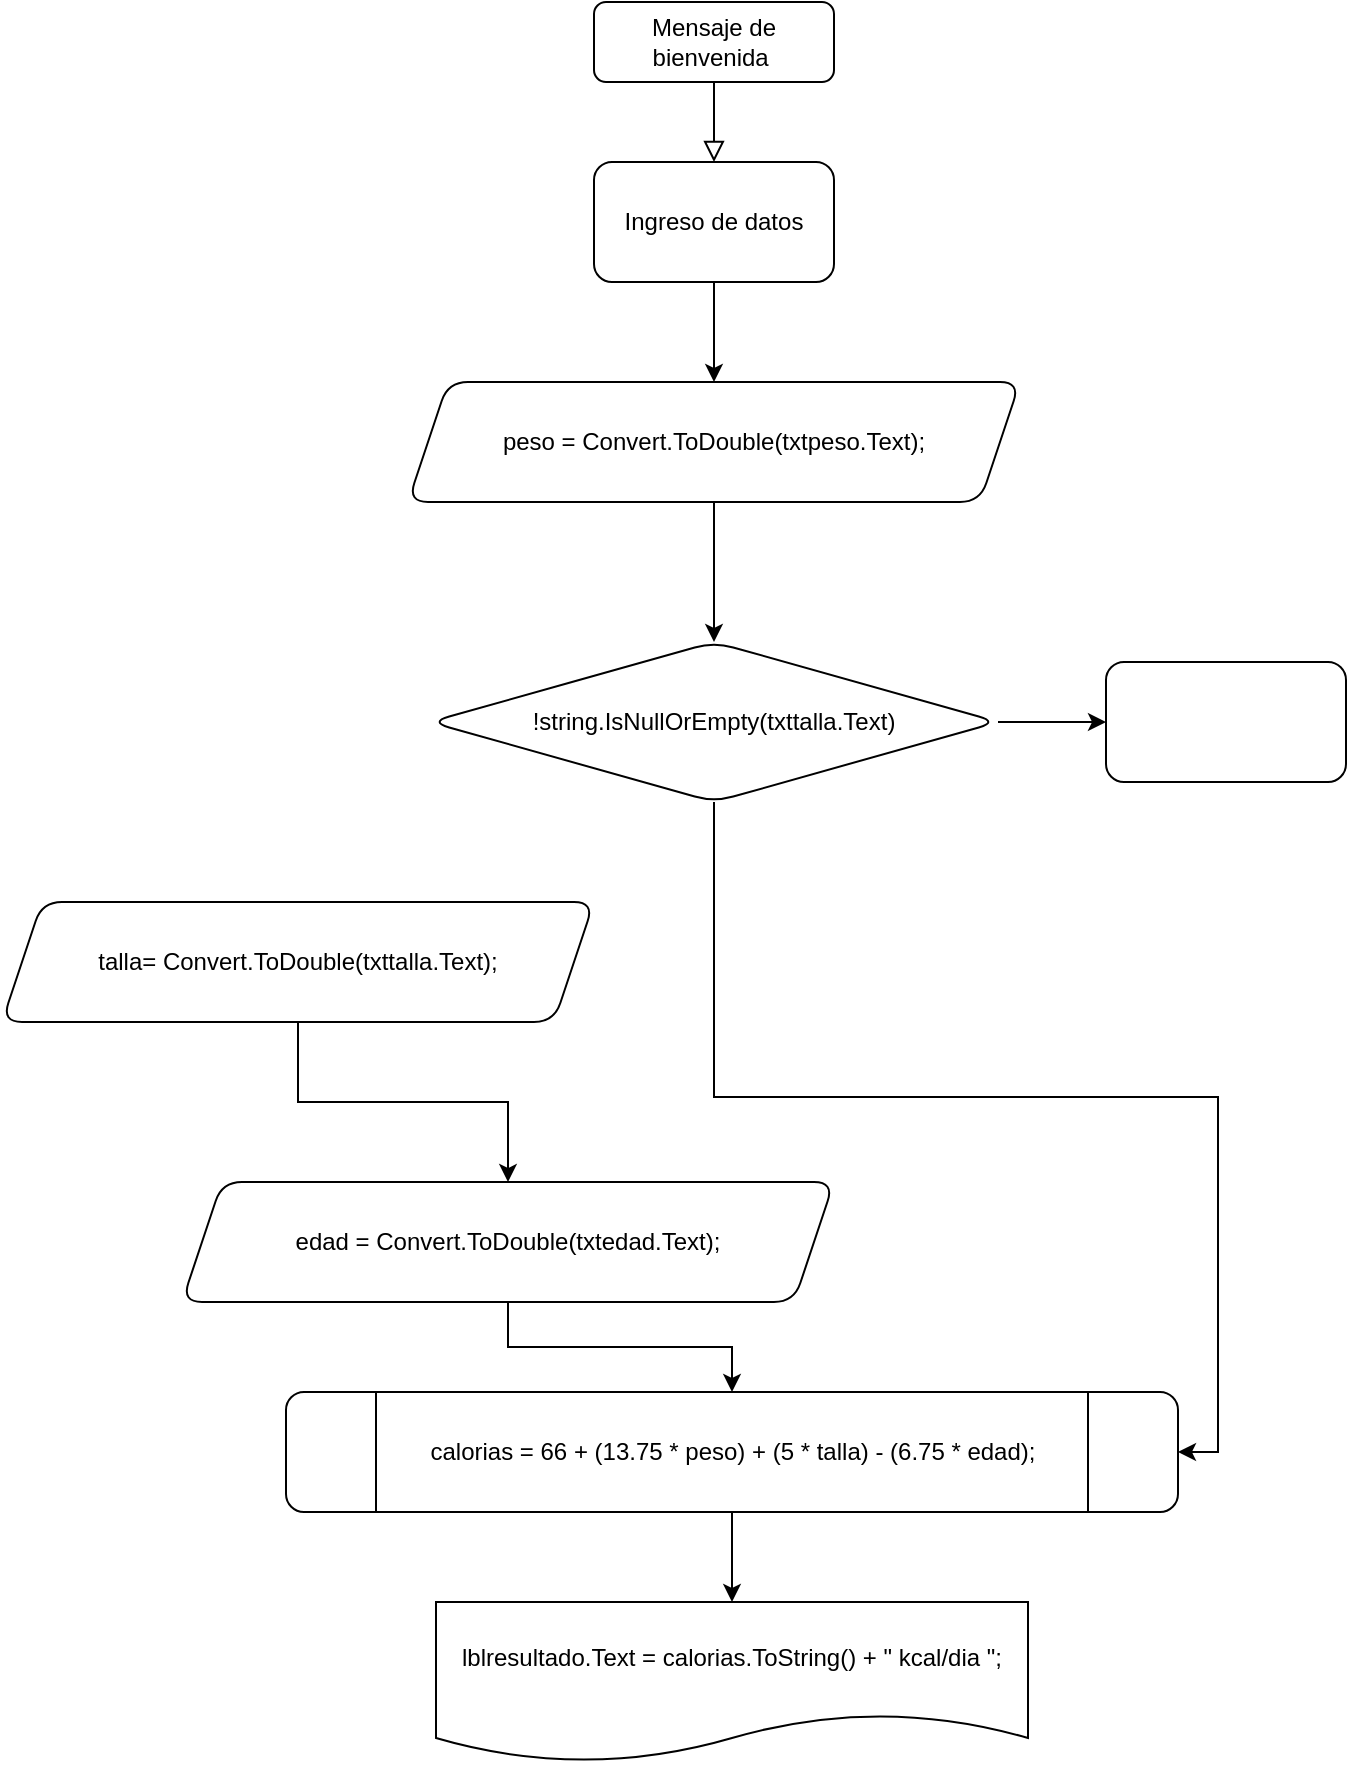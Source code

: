 <mxfile version="21.6.2" type="github">
  <diagram id="C5RBs43oDa-KdzZeNtuy" name="Page-1">
    <mxGraphModel dx="996" dy="549" grid="1" gridSize="10" guides="1" tooltips="1" connect="1" arrows="1" fold="1" page="1" pageScale="1" pageWidth="827" pageHeight="1169" math="0" shadow="0">
      <root>
        <mxCell id="WIyWlLk6GJQsqaUBKTNV-0" />
        <mxCell id="WIyWlLk6GJQsqaUBKTNV-1" parent="WIyWlLk6GJQsqaUBKTNV-0" />
        <mxCell id="WIyWlLk6GJQsqaUBKTNV-3" value="Mensaje de bienvenida&amp;nbsp;" style="rounded=1;whiteSpace=wrap;html=1;fontSize=12;glass=0;strokeWidth=1;shadow=0;" parent="WIyWlLk6GJQsqaUBKTNV-1" vertex="1">
          <mxGeometry x="354" y="60" width="120" height="40" as="geometry" />
        </mxCell>
        <mxCell id="oFDpxJeYynIPH8nCqKxO-1" value="" style="rounded=0;html=1;jettySize=auto;orthogonalLoop=1;fontSize=11;endArrow=block;endFill=0;endSize=8;strokeWidth=1;shadow=0;labelBackgroundColor=none;edgeStyle=orthogonalEdgeStyle;" edge="1" parent="WIyWlLk6GJQsqaUBKTNV-1" source="WIyWlLk6GJQsqaUBKTNV-3" target="oFDpxJeYynIPH8nCqKxO-0">
          <mxGeometry relative="1" as="geometry">
            <mxPoint x="414" y="100" as="sourcePoint" />
            <mxPoint x="414" y="150" as="targetPoint" />
          </mxGeometry>
        </mxCell>
        <mxCell id="oFDpxJeYynIPH8nCqKxO-9" value="" style="edgeStyle=orthogonalEdgeStyle;rounded=0;orthogonalLoop=1;jettySize=auto;html=1;" edge="1" parent="WIyWlLk6GJQsqaUBKTNV-1" source="oFDpxJeYynIPH8nCqKxO-0" target="oFDpxJeYynIPH8nCqKxO-8">
          <mxGeometry relative="1" as="geometry" />
        </mxCell>
        <mxCell id="oFDpxJeYynIPH8nCqKxO-0" value="Ingreso de datos" style="rounded=1;whiteSpace=wrap;html=1;" vertex="1" parent="WIyWlLk6GJQsqaUBKTNV-1">
          <mxGeometry x="354" y="140" width="120" height="60" as="geometry" />
        </mxCell>
        <mxCell id="oFDpxJeYynIPH8nCqKxO-31" value="" style="edgeStyle=orthogonalEdgeStyle;rounded=0;orthogonalLoop=1;jettySize=auto;html=1;" edge="1" parent="WIyWlLk6GJQsqaUBKTNV-1" source="oFDpxJeYynIPH8nCqKxO-8" target="oFDpxJeYynIPH8nCqKxO-30">
          <mxGeometry relative="1" as="geometry" />
        </mxCell>
        <mxCell id="oFDpxJeYynIPH8nCqKxO-8" value="peso = Convert.ToDouble(txtpeso.Text);" style="shape=parallelogram;perimeter=parallelogramPerimeter;whiteSpace=wrap;html=1;fixedSize=1;rounded=1;" vertex="1" parent="WIyWlLk6GJQsqaUBKTNV-1">
          <mxGeometry x="261" y="250" width="306" height="60" as="geometry" />
        </mxCell>
        <mxCell id="oFDpxJeYynIPH8nCqKxO-13" value="" style="edgeStyle=orthogonalEdgeStyle;rounded=0;orthogonalLoop=1;jettySize=auto;html=1;" edge="1" parent="WIyWlLk6GJQsqaUBKTNV-1" source="oFDpxJeYynIPH8nCqKxO-10" target="oFDpxJeYynIPH8nCqKxO-12">
          <mxGeometry relative="1" as="geometry" />
        </mxCell>
        <mxCell id="oFDpxJeYynIPH8nCqKxO-10" value="talla= Convert.ToDouble(txttalla.Text);" style="shape=parallelogram;perimeter=parallelogramPerimeter;whiteSpace=wrap;html=1;fixedSize=1;rounded=1;" vertex="1" parent="WIyWlLk6GJQsqaUBKTNV-1">
          <mxGeometry x="58" y="510" width="296" height="60" as="geometry" />
        </mxCell>
        <mxCell id="oFDpxJeYynIPH8nCqKxO-15" value="" style="edgeStyle=orthogonalEdgeStyle;rounded=0;orthogonalLoop=1;jettySize=auto;html=1;" edge="1" parent="WIyWlLk6GJQsqaUBKTNV-1" source="oFDpxJeYynIPH8nCqKxO-12" target="oFDpxJeYynIPH8nCqKxO-14">
          <mxGeometry relative="1" as="geometry" />
        </mxCell>
        <mxCell id="oFDpxJeYynIPH8nCqKxO-12" value="edad = Convert.ToDouble(txtedad.Text);" style="shape=parallelogram;perimeter=parallelogramPerimeter;whiteSpace=wrap;html=1;fixedSize=1;rounded=1;" vertex="1" parent="WIyWlLk6GJQsqaUBKTNV-1">
          <mxGeometry x="148" y="650" width="326" height="60" as="geometry" />
        </mxCell>
        <mxCell id="oFDpxJeYynIPH8nCqKxO-17" value="" style="edgeStyle=orthogonalEdgeStyle;rounded=0;orthogonalLoop=1;jettySize=auto;html=1;" edge="1" parent="WIyWlLk6GJQsqaUBKTNV-1" source="oFDpxJeYynIPH8nCqKxO-14" target="oFDpxJeYynIPH8nCqKxO-16">
          <mxGeometry relative="1" as="geometry" />
        </mxCell>
        <mxCell id="oFDpxJeYynIPH8nCqKxO-14" value="calorias = 66 + (13.75 * peso) + (5 * talla) - (6.75 * edad);" style="shape=process;whiteSpace=wrap;html=1;backgroundOutline=1;rounded=1;" vertex="1" parent="WIyWlLk6GJQsqaUBKTNV-1">
          <mxGeometry x="200" y="755" width="446" height="60" as="geometry" />
        </mxCell>
        <mxCell id="oFDpxJeYynIPH8nCqKxO-16" value="lblresultado.Text = calorias.ToString() + &quot; kcal/dia &quot;;" style="shape=document;whiteSpace=wrap;html=1;boundedLbl=1;rounded=1;" vertex="1" parent="WIyWlLk6GJQsqaUBKTNV-1">
          <mxGeometry x="275" y="860" width="296" height="80" as="geometry" />
        </mxCell>
        <mxCell id="oFDpxJeYynIPH8nCqKxO-33" value="" style="edgeStyle=orthogonalEdgeStyle;rounded=0;orthogonalLoop=1;jettySize=auto;html=1;" edge="1" parent="WIyWlLk6GJQsqaUBKTNV-1" source="oFDpxJeYynIPH8nCqKxO-30" target="oFDpxJeYynIPH8nCqKxO-32">
          <mxGeometry relative="1" as="geometry" />
        </mxCell>
        <mxCell id="oFDpxJeYynIPH8nCqKxO-34" style="edgeStyle=orthogonalEdgeStyle;rounded=0;orthogonalLoop=1;jettySize=auto;html=1;exitX=0.5;exitY=1;exitDx=0;exitDy=0;entryX=1;entryY=0.5;entryDx=0;entryDy=0;" edge="1" parent="WIyWlLk6GJQsqaUBKTNV-1" source="oFDpxJeYynIPH8nCqKxO-30" target="oFDpxJeYynIPH8nCqKxO-14">
          <mxGeometry relative="1" as="geometry" />
        </mxCell>
        <mxCell id="oFDpxJeYynIPH8nCqKxO-30" value="!string.IsNullOrEmpty(txttalla.Text)" style="rhombus;whiteSpace=wrap;html=1;rounded=1;" vertex="1" parent="WIyWlLk6GJQsqaUBKTNV-1">
          <mxGeometry x="272" y="380" width="284" height="80" as="geometry" />
        </mxCell>
        <mxCell id="oFDpxJeYynIPH8nCqKxO-32" value="" style="whiteSpace=wrap;html=1;rounded=1;" vertex="1" parent="WIyWlLk6GJQsqaUBKTNV-1">
          <mxGeometry x="610" y="390" width="120" height="60" as="geometry" />
        </mxCell>
      </root>
    </mxGraphModel>
  </diagram>
</mxfile>
